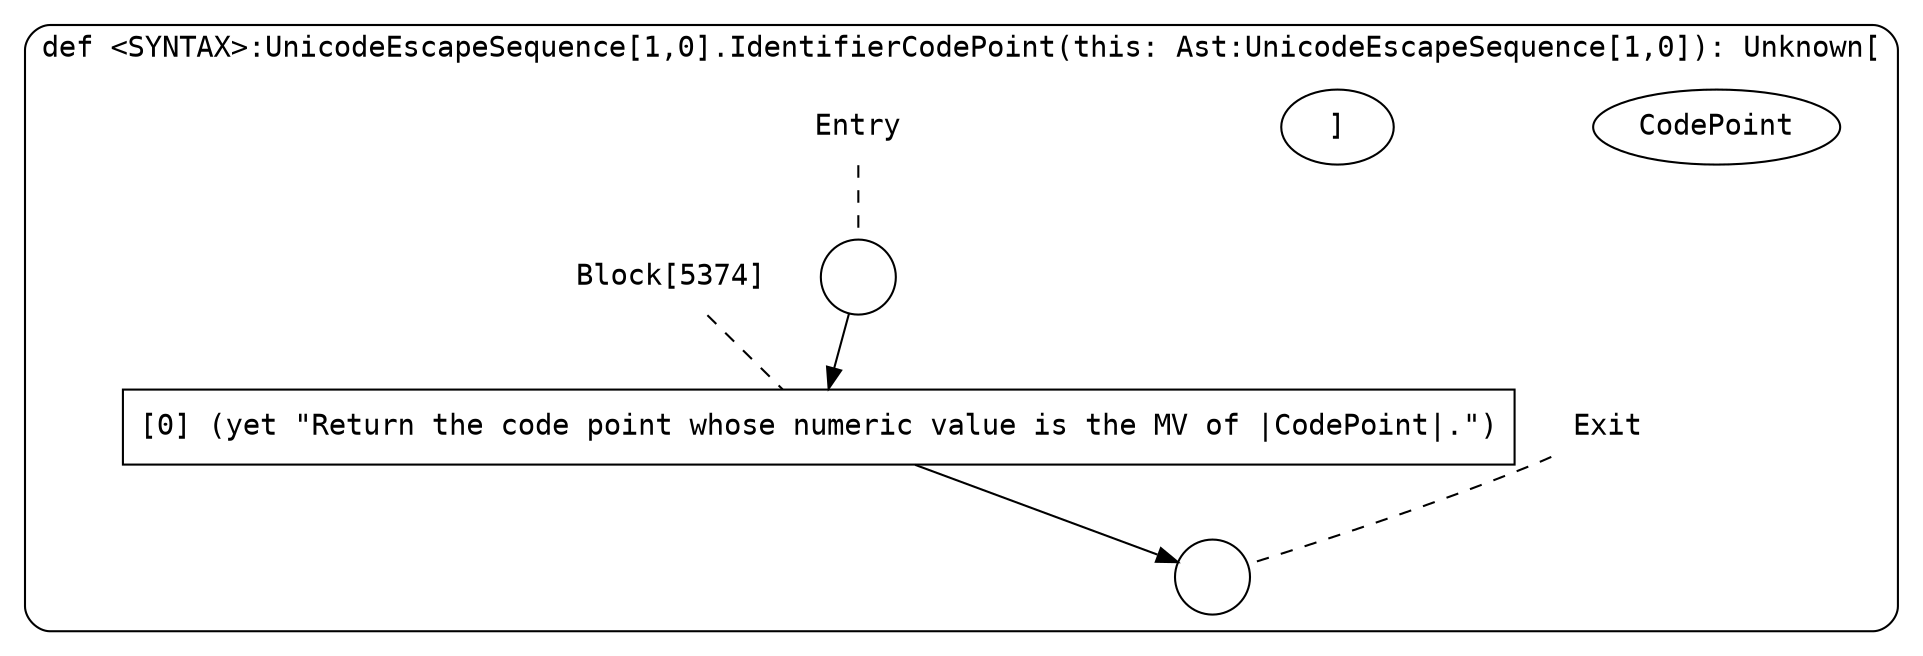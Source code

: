 digraph {
  graph [fontname = "Consolas"]
  node [fontname = "Consolas"]
  edge [fontname = "Consolas"]
  subgraph cluster1175 {
    label = "def <SYNTAX>:UnicodeEscapeSequence[1,0].IdentifierCodePoint(this: Ast:UnicodeEscapeSequence[1,0]): Unknown["CodePoint"]"
    style = rounded
    cluster1175_entry_name [shape=none, label=<<font color="black">Entry</font>>]
    cluster1175_entry_name -> cluster1175_entry [arrowhead=none, color="black", style=dashed]
    cluster1175_entry [shape=circle label=" " color="black" fillcolor="white" style=filled]
    cluster1175_entry -> node5374 [color="black"]
    cluster1175_exit_name [shape=none, label=<<font color="black">Exit</font>>]
    cluster1175_exit_name -> cluster1175_exit [arrowhead=none, color="black", style=dashed]
    cluster1175_exit [shape=circle label=" " color="black" fillcolor="white" style=filled]
    node5374_name [shape=none, label=<<font color="black">Block[5374]</font>>]
    node5374_name -> node5374 [arrowhead=none, color="black", style=dashed]
    node5374 [shape=box, label=<<font color="black">[0] (yet &quot;Return the code point whose numeric value is the MV of |CodePoint|.&quot;)<BR ALIGN="LEFT"/></font>> color="black" fillcolor="white", style=filled]
    node5374 -> cluster1175_exit [color="black"]
  }
}